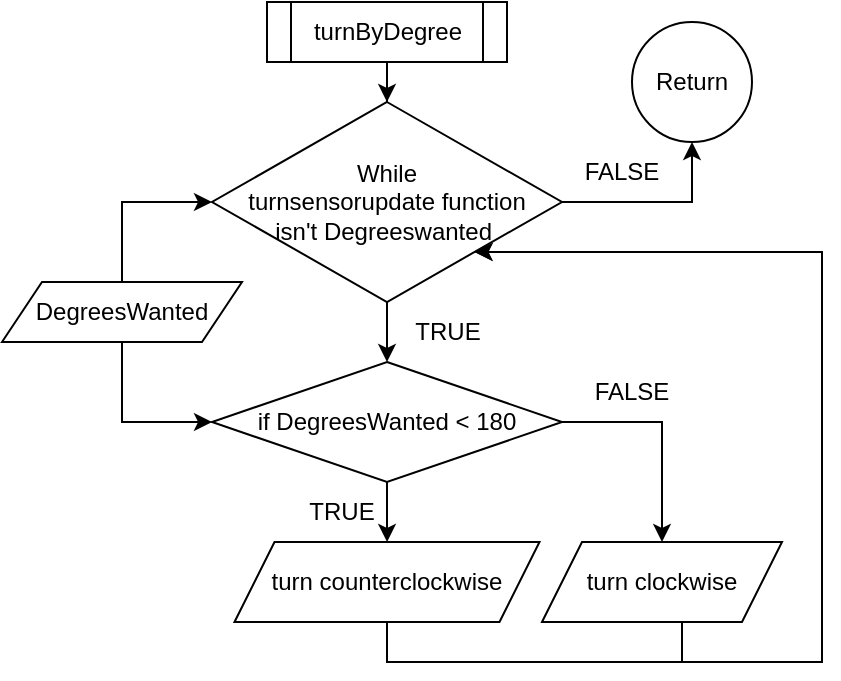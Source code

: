 <mxfile version="22.1.8" type="device">
  <diagram name="Page-1" id="I447ZJJQAIOiNH9bcjD-">
    <mxGraphModel dx="564" dy="1338" grid="1" gridSize="10" guides="1" tooltips="1" connect="1" arrows="1" fold="1" page="1" pageScale="1" pageWidth="850" pageHeight="1100" math="0" shadow="0">
      <root>
        <mxCell id="0" />
        <mxCell id="1" parent="0" />
        <mxCell id="fWniPlGqswo2AfZ_676z-3" value="" style="edgeStyle=orthogonalEdgeStyle;rounded=0;orthogonalLoop=1;jettySize=auto;html=1;entryX=0.5;entryY=0;entryDx=0;entryDy=0;" edge="1" parent="1" source="fWniPlGqswo2AfZ_676z-1" target="fWniPlGqswo2AfZ_676z-5">
          <mxGeometry relative="1" as="geometry">
            <mxPoint x="280" y="160" as="targetPoint" />
          </mxGeometry>
        </mxCell>
        <mxCell id="fWniPlGqswo2AfZ_676z-1" value="turnByDegree" style="shape=process;whiteSpace=wrap;html=1;backgroundOutline=1;" vertex="1" parent="1">
          <mxGeometry x="212.5" y="100" width="120" height="30" as="geometry" />
        </mxCell>
        <mxCell id="fWniPlGqswo2AfZ_676z-11" value="" style="edgeStyle=orthogonalEdgeStyle;rounded=0;orthogonalLoop=1;jettySize=auto;html=1;" edge="1" parent="1" source="fWniPlGqswo2AfZ_676z-5" target="fWniPlGqswo2AfZ_676z-10">
          <mxGeometry relative="1" as="geometry" />
        </mxCell>
        <mxCell id="fWniPlGqswo2AfZ_676z-25" style="edgeStyle=orthogonalEdgeStyle;rounded=0;orthogonalLoop=1;jettySize=auto;html=1;exitX=1;exitY=0.5;exitDx=0;exitDy=0;entryX=0.5;entryY=1;entryDx=0;entryDy=0;" edge="1" parent="1" source="fWniPlGqswo2AfZ_676z-5" target="fWniPlGqswo2AfZ_676z-24">
          <mxGeometry relative="1" as="geometry" />
        </mxCell>
        <mxCell id="fWniPlGqswo2AfZ_676z-5" value="While &lt;br&gt;turnsensorupdate function&lt;br&gt;isn&#39;t Degreeswanted&amp;nbsp;" style="rhombus;whiteSpace=wrap;html=1;" vertex="1" parent="1">
          <mxGeometry x="185" y="150" width="175" height="100" as="geometry" />
        </mxCell>
        <mxCell id="fWniPlGqswo2AfZ_676z-12" style="edgeStyle=orthogonalEdgeStyle;rounded=0;orthogonalLoop=1;jettySize=auto;html=1;exitX=0.5;exitY=1;exitDx=0;exitDy=0;entryX=0;entryY=0.5;entryDx=0;entryDy=0;" edge="1" parent="1" source="fWniPlGqswo2AfZ_676z-6" target="fWniPlGqswo2AfZ_676z-10">
          <mxGeometry relative="1" as="geometry" />
        </mxCell>
        <mxCell id="fWniPlGqswo2AfZ_676z-13" style="edgeStyle=orthogonalEdgeStyle;rounded=0;orthogonalLoop=1;jettySize=auto;html=1;exitX=0.5;exitY=0;exitDx=0;exitDy=0;entryX=0;entryY=0.5;entryDx=0;entryDy=0;" edge="1" parent="1" source="fWniPlGqswo2AfZ_676z-6" target="fWniPlGqswo2AfZ_676z-5">
          <mxGeometry relative="1" as="geometry" />
        </mxCell>
        <mxCell id="fWniPlGqswo2AfZ_676z-6" value="DegreesWanted" style="shape=parallelogram;perimeter=parallelogramPerimeter;whiteSpace=wrap;html=1;fixedSize=1;" vertex="1" parent="1">
          <mxGeometry x="80" y="240" width="120" height="30" as="geometry" />
        </mxCell>
        <mxCell id="fWniPlGqswo2AfZ_676z-15" value="" style="edgeStyle=orthogonalEdgeStyle;rounded=0;orthogonalLoop=1;jettySize=auto;html=1;" edge="1" parent="1" source="fWniPlGqswo2AfZ_676z-10" target="fWniPlGqswo2AfZ_676z-14">
          <mxGeometry relative="1" as="geometry" />
        </mxCell>
        <mxCell id="fWniPlGqswo2AfZ_676z-18" style="edgeStyle=orthogonalEdgeStyle;rounded=0;orthogonalLoop=1;jettySize=auto;html=1;exitX=1;exitY=0.5;exitDx=0;exitDy=0;entryX=0.5;entryY=0;entryDx=0;entryDy=0;" edge="1" parent="1" source="fWniPlGqswo2AfZ_676z-10" target="fWniPlGqswo2AfZ_676z-16">
          <mxGeometry relative="1" as="geometry" />
        </mxCell>
        <mxCell id="fWniPlGqswo2AfZ_676z-10" value="if DegreesWanted &amp;lt; 180" style="rhombus;whiteSpace=wrap;html=1;" vertex="1" parent="1">
          <mxGeometry x="185" y="280" width="175" height="60" as="geometry" />
        </mxCell>
        <mxCell id="fWniPlGqswo2AfZ_676z-22" style="edgeStyle=orthogonalEdgeStyle;rounded=0;orthogonalLoop=1;jettySize=auto;html=1;exitX=0.5;exitY=1;exitDx=0;exitDy=0;entryX=1;entryY=1;entryDx=0;entryDy=0;" edge="1" parent="1" source="fWniPlGqswo2AfZ_676z-14" target="fWniPlGqswo2AfZ_676z-5">
          <mxGeometry relative="1" as="geometry">
            <Array as="points">
              <mxPoint x="273" y="430" />
              <mxPoint x="490" y="430" />
              <mxPoint x="490" y="225" />
            </Array>
          </mxGeometry>
        </mxCell>
        <mxCell id="fWniPlGqswo2AfZ_676z-14" value="turn counterclockwise" style="shape=parallelogram;perimeter=parallelogramPerimeter;whiteSpace=wrap;html=1;fixedSize=1;" vertex="1" parent="1">
          <mxGeometry x="196.25" y="370" width="152.5" height="40" as="geometry" />
        </mxCell>
        <mxCell id="fWniPlGqswo2AfZ_676z-23" style="edgeStyle=orthogonalEdgeStyle;rounded=0;orthogonalLoop=1;jettySize=auto;html=1;exitX=0.5;exitY=1;exitDx=0;exitDy=0;entryX=1;entryY=1;entryDx=0;entryDy=0;" edge="1" parent="1" source="fWniPlGqswo2AfZ_676z-16" target="fWniPlGqswo2AfZ_676z-5">
          <mxGeometry relative="1" as="geometry">
            <Array as="points">
              <mxPoint x="420" y="410" />
              <mxPoint x="420" y="430" />
              <mxPoint x="490" y="430" />
              <mxPoint x="490" y="225" />
            </Array>
          </mxGeometry>
        </mxCell>
        <mxCell id="fWniPlGqswo2AfZ_676z-16" value="turn clockwise" style="shape=parallelogram;perimeter=parallelogramPerimeter;whiteSpace=wrap;html=1;fixedSize=1;" vertex="1" parent="1">
          <mxGeometry x="350" y="370" width="120" height="40" as="geometry" />
        </mxCell>
        <mxCell id="fWniPlGqswo2AfZ_676z-19" value="TRUE" style="text;html=1;strokeColor=none;fillColor=none;align=center;verticalAlign=middle;whiteSpace=wrap;rounded=0;" vertex="1" parent="1">
          <mxGeometry x="220" y="340" width="60" height="30" as="geometry" />
        </mxCell>
        <mxCell id="fWniPlGqswo2AfZ_676z-20" value="FALSE" style="text;html=1;strokeColor=none;fillColor=none;align=center;verticalAlign=middle;whiteSpace=wrap;rounded=0;" vertex="1" parent="1">
          <mxGeometry x="365" y="280" width="60" height="30" as="geometry" />
        </mxCell>
        <mxCell id="fWniPlGqswo2AfZ_676z-21" value="TRUE" style="text;html=1;strokeColor=none;fillColor=none;align=center;verticalAlign=middle;whiteSpace=wrap;rounded=0;" vertex="1" parent="1">
          <mxGeometry x="272.5" y="250" width="60" height="30" as="geometry" />
        </mxCell>
        <mxCell id="fWniPlGqswo2AfZ_676z-24" value="Return" style="ellipse;whiteSpace=wrap;html=1;aspect=fixed;" vertex="1" parent="1">
          <mxGeometry x="395" y="110" width="60" height="60" as="geometry" />
        </mxCell>
        <mxCell id="fWniPlGqswo2AfZ_676z-26" value="FALSE" style="text;html=1;strokeColor=none;fillColor=none;align=center;verticalAlign=middle;whiteSpace=wrap;rounded=0;" vertex="1" parent="1">
          <mxGeometry x="360" y="170" width="60" height="30" as="geometry" />
        </mxCell>
      </root>
    </mxGraphModel>
  </diagram>
</mxfile>
